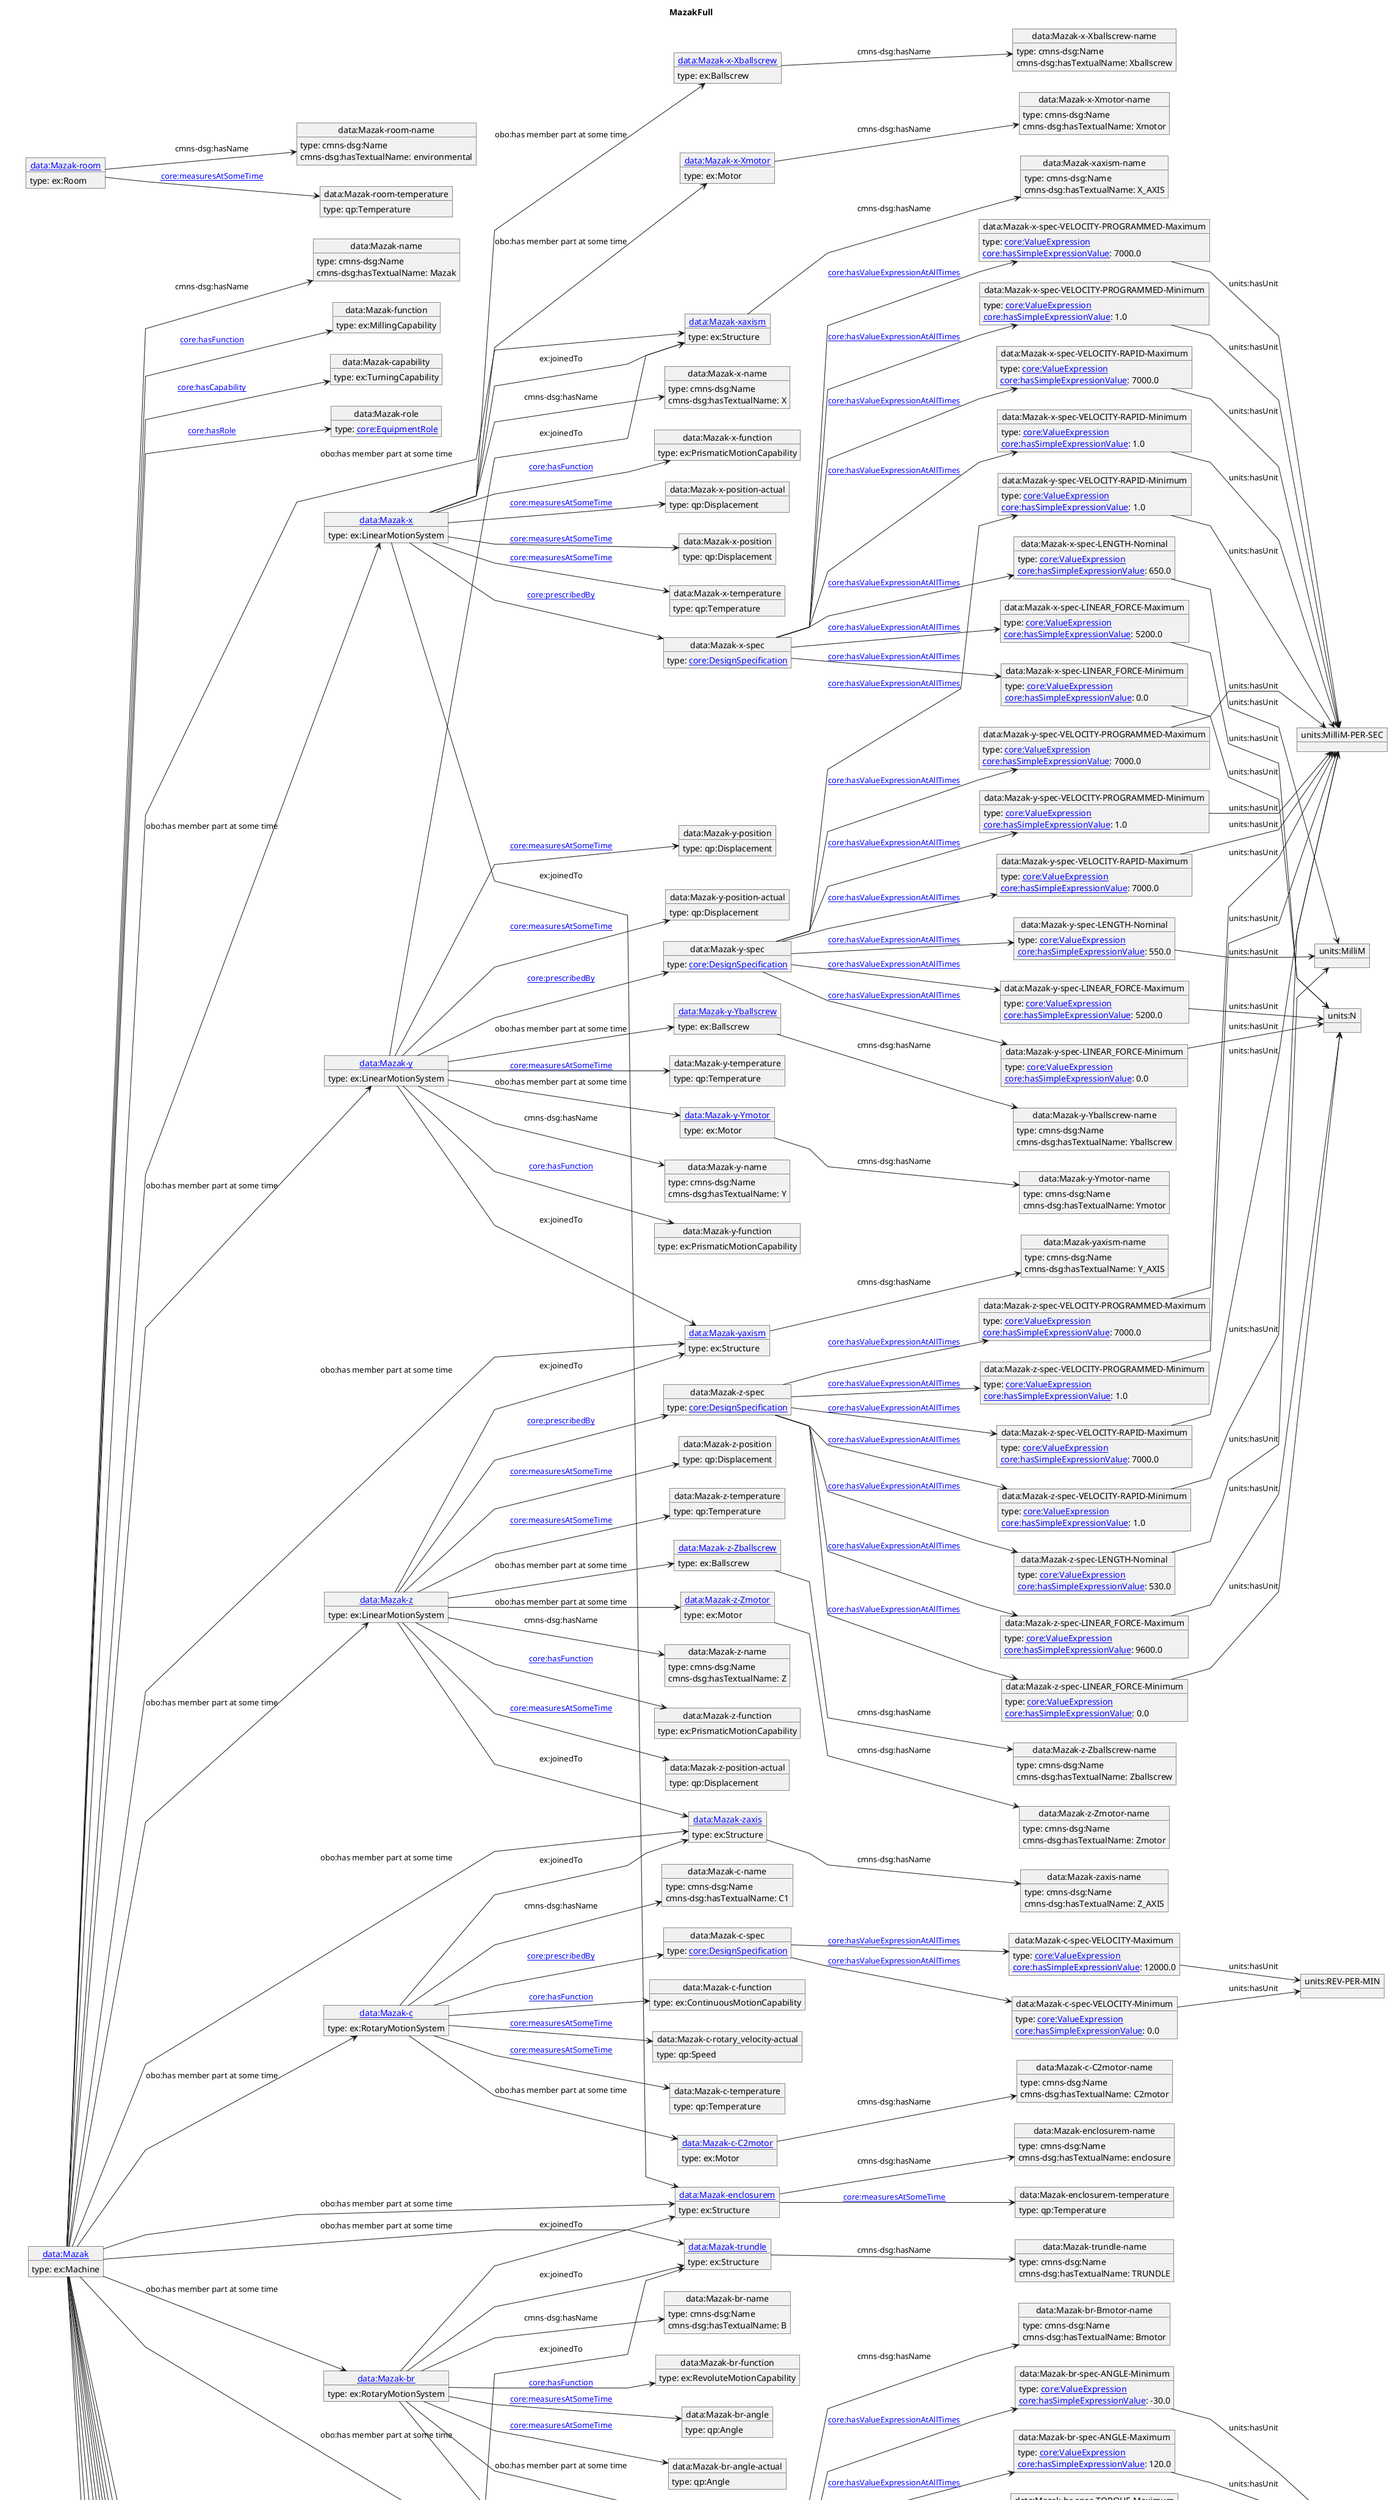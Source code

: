 @startuml
skinparam linetype polyline
left to right direction
title MazakFull
object "data:" as o1 {
 type: owl:Ontology 
}
object "ex:" as o2 
object "[[./Mazak.html data:Mazak]]" as o3 {
 type: ex:Machine 
}
object "data:Mazak-name" as o4 {
 type: cmns-dsg:Name 
}
object "data:Mazak-function" as o5 {
 type: ex:MillingCapability 
}
object "data:Mazak-capability" as o6 {
 type: ex:TurningCapability 
}
object "data:Mazak-role" as o7 {
 type: [[https://spec.industrialontologies.org/ontology/core/Core/EquipmentRole core:EquipmentRole]] 
}
object "[[./Mazak-xaxism.html data:Mazak-xaxism]]" as o8 {
 type: ex:Structure 
}
object "[[./Mazak-yaxism.html data:Mazak-yaxism]]" as o9 {
 type: ex:Structure 
}
object "[[./Mazak-zaxis.html data:Mazak-zaxis]]" as o10 {
 type: ex:Structure 
}
object "[[./Mazak-table.html data:Mazak-table]]" as o11 {
 type: ex:Structure 
}
object "[[./Mazak-trundle.html data:Mazak-trundle]]" as o12 {
 type: ex:Structure 
}
object "[[./Mazak-x.html data:Mazak-x]]" as o13 {
 type: ex:LinearMotionSystem 
}
object "[[./Mazak-y.html data:Mazak-y]]" as o14 {
 type: ex:LinearMotionSystem 
}
object "[[./Mazak-z.html data:Mazak-z]]" as o15 {
 type: ex:LinearMotionSystem 
}
object "[[./Mazak-c.html data:Mazak-c]]" as o16 {
 type: ex:RotaryMotionSystem 
}
object "[[./Mazak-br.html data:Mazak-br]]" as o17 {
 type: ex:RotaryMotionSystem 
}
object "[[./Mazak-c2.html data:Mazak-c2]]" as o18 {
 type: ex:RotaryMotionSystem 
}
object "[[./Mazak-cont.html data:Mazak-cont]]" as o19 {
 type: ex:ControlSystem 
}
object "[[./Mazak-door1.html data:Mazak-door1]]" as o20 {
 type: obo:object 
}
object "[[./Mazak-partocc.html data:Mazak-partocc]]" as o21 {
 type: ex:Part 
}
object "[[./Mazak-elec.html data:Mazak-elec]]" as o22 {
 type: ex:ElectricalSystem 
}
object "[[./Mazak-hydraulic.html data:Mazak-hydraulic]]" as o23 {
 type: ex:HydraulicSystem 
}
object "[[./Mazak-coolant.html data:Mazak-coolant]]" as o24 {
 type: obo:object 
}
object "[[./Mazak-pneumatic.html data:Mazak-pneumatic]]" as o25 {
 type: ex:PneumaticSystem 
}
object "[[./Mazak-lubrication.html data:Mazak-lubrication]]" as o26 {
 type: ex:LubricationSystem 
}
object "[[./Mazak-personnelm.html data:Mazak-personnelm]]" as o27 {
 type: [[https://spec.industrialontologies.org/ontology/core/Core/Person core:Person]] 
}
object "[[./Mazak-procstock.html data:Mazak-procstock]]" as o28 {
 type: ex:Stock 
}
object "[[./Mazak-enclosurem.html data:Mazak-enclosurem]]" as o29 {
 type: ex:Structure 
}
object "data:Mazak-xaxism-name" as o30 {
 type: cmns-dsg:Name 
}
object "data:Mazak-yaxism-name" as o31 {
 type: cmns-dsg:Name 
}
object "data:Mazak-zaxis-name" as o32 {
 type: cmns-dsg:Name 
}
object "data:Mazak-table-name" as o33 {
 type: cmns-dsg:Name 
}
object "data:Mazak-trundle-name" as o34 {
 type: cmns-dsg:Name 
}
object "data:Mazak-x-name" as o35 {
 type: cmns-dsg:Name 
}
object "data:Mazak-x-spec" as o36 {
 type: [[https://spec.industrialontologies.org/ontology/core/Core/DesignSpecification core:DesignSpecification]] 
}
object "data:Mazak-x-function" as o37 {
 type: ex:PrismaticMotionCapability 
}
object "data:Mazak-x-position-actual" as o38 {
 type: qp:Displacement 
}
object "data:Mazak-x-position" as o39 {
 type: qp:Displacement 
}
object "data:Mazak-x-temperature" as o40 {
 type: qp:Temperature 
}
object "[[./Mazak-x-Xballscrew.html data:Mazak-x-Xballscrew]]" as o41 {
 type: ex:Ballscrew 
}
object "[[./Mazak-x-Xmotor.html data:Mazak-x-Xmotor]]" as o42 {
 type: ex:Motor 
}
object "data:Mazak-x-spec-LENGTH-Nominal" as o43 {
 type: [[https://spec.industrialontologies.org/ontology/core/Core/ValueExpression core:ValueExpression]] 
}
object "data:Mazak-x-spec-LINEAR_FORCE-Maximum" as o44 {
 type: [[https://spec.industrialontologies.org/ontology/core/Core/ValueExpression core:ValueExpression]] 
}
object "data:Mazak-x-spec-LINEAR_FORCE-Minimum" as o45 {
 type: [[https://spec.industrialontologies.org/ontology/core/Core/ValueExpression core:ValueExpression]] 
}
object "data:Mazak-x-spec-VELOCITY-RAPID-Maximum" as o46 {
 type: [[https://spec.industrialontologies.org/ontology/core/Core/ValueExpression core:ValueExpression]] 
}
object "data:Mazak-x-spec-VELOCITY-RAPID-Minimum" as o47 {
 type: [[https://spec.industrialontologies.org/ontology/core/Core/ValueExpression core:ValueExpression]] 
}
object "data:Mazak-x-spec-VELOCITY-PROGRAMMED-Maximum" as o48 {
 type: [[https://spec.industrialontologies.org/ontology/core/Core/ValueExpression core:ValueExpression]] 
}
object "data:Mazak-x-spec-VELOCITY-PROGRAMMED-Minimum" as o49 {
 type: [[https://spec.industrialontologies.org/ontology/core/Core/ValueExpression core:ValueExpression]] 
}
object "units:MilliM" as o50 
object "units:N" as o51 
object "units:MilliM-PER-SEC" as o52 
object "data:Mazak-x-Xballscrew-name" as o53 {
 type: cmns-dsg:Name 
}
object "data:Mazak-x-Xmotor-name" as o54 {
 type: cmns-dsg:Name 
}
object "data:Mazak-y-name" as o55 {
 type: cmns-dsg:Name 
}
object "data:Mazak-y-spec" as o56 {
 type: [[https://spec.industrialontologies.org/ontology/core/Core/DesignSpecification core:DesignSpecification]] 
}
object "data:Mazak-y-function" as o57 {
 type: ex:PrismaticMotionCapability 
}
object "data:Mazak-y-position-actual" as o58 {
 type: qp:Displacement 
}
object "data:Mazak-y-position" as o59 {
 type: qp:Displacement 
}
object "data:Mazak-y-temperature" as o60 {
 type: qp:Temperature 
}
object "[[./Mazak-y-Yballscrew.html data:Mazak-y-Yballscrew]]" as o61 {
 type: ex:Ballscrew 
}
object "[[./Mazak-y-Ymotor.html data:Mazak-y-Ymotor]]" as o62 {
 type: ex:Motor 
}
object "data:Mazak-y-spec-LENGTH-Nominal" as o63 {
 type: [[https://spec.industrialontologies.org/ontology/core/Core/ValueExpression core:ValueExpression]] 
}
object "data:Mazak-y-spec-LINEAR_FORCE-Maximum" as o64 {
 type: [[https://spec.industrialontologies.org/ontology/core/Core/ValueExpression core:ValueExpression]] 
}
object "data:Mazak-y-spec-LINEAR_FORCE-Minimum" as o65 {
 type: [[https://spec.industrialontologies.org/ontology/core/Core/ValueExpression core:ValueExpression]] 
}
object "data:Mazak-y-spec-VELOCITY-RAPID-Maximum" as o66 {
 type: [[https://spec.industrialontologies.org/ontology/core/Core/ValueExpression core:ValueExpression]] 
}
object "data:Mazak-y-spec-VELOCITY-RAPID-Minimum" as o67 {
 type: [[https://spec.industrialontologies.org/ontology/core/Core/ValueExpression core:ValueExpression]] 
}
object "data:Mazak-y-spec-VELOCITY-PROGRAMMED-Maximum" as o68 {
 type: [[https://spec.industrialontologies.org/ontology/core/Core/ValueExpression core:ValueExpression]] 
}
object "data:Mazak-y-spec-VELOCITY-PROGRAMMED-Minimum" as o69 {
 type: [[https://spec.industrialontologies.org/ontology/core/Core/ValueExpression core:ValueExpression]] 
}
object "data:Mazak-y-Yballscrew-name" as o70 {
 type: cmns-dsg:Name 
}
object "data:Mazak-y-Ymotor-name" as o71 {
 type: cmns-dsg:Name 
}
object "data:Mazak-z-name" as o72 {
 type: cmns-dsg:Name 
}
object "data:Mazak-z-spec" as o73 {
 type: [[https://spec.industrialontologies.org/ontology/core/Core/DesignSpecification core:DesignSpecification]] 
}
object "data:Mazak-z-function" as o74 {
 type: ex:PrismaticMotionCapability 
}
object "data:Mazak-z-position-actual" as o75 {
 type: qp:Displacement 
}
object "data:Mazak-z-position" as o76 {
 type: qp:Displacement 
}
object "data:Mazak-z-temperature" as o77 {
 type: qp:Temperature 
}
object "[[./Mazak-z-Zballscrew.html data:Mazak-z-Zballscrew]]" as o78 {
 type: ex:Ballscrew 
}
object "[[./Mazak-z-Zmotor.html data:Mazak-z-Zmotor]]" as o79 {
 type: ex:Motor 
}
object "data:Mazak-z-spec-LENGTH-Nominal" as o80 {
 type: [[https://spec.industrialontologies.org/ontology/core/Core/ValueExpression core:ValueExpression]] 
}
object "data:Mazak-z-spec-LINEAR_FORCE-Maximum" as o81 {
 type: [[https://spec.industrialontologies.org/ontology/core/Core/ValueExpression core:ValueExpression]] 
}
object "data:Mazak-z-spec-LINEAR_FORCE-Minimum" as o82 {
 type: [[https://spec.industrialontologies.org/ontology/core/Core/ValueExpression core:ValueExpression]] 
}
object "data:Mazak-z-spec-VELOCITY-RAPID-Maximum" as o83 {
 type: [[https://spec.industrialontologies.org/ontology/core/Core/ValueExpression core:ValueExpression]] 
}
object "data:Mazak-z-spec-VELOCITY-RAPID-Minimum" as o84 {
 type: [[https://spec.industrialontologies.org/ontology/core/Core/ValueExpression core:ValueExpression]] 
}
object "data:Mazak-z-spec-VELOCITY-PROGRAMMED-Maximum" as o85 {
 type: [[https://spec.industrialontologies.org/ontology/core/Core/ValueExpression core:ValueExpression]] 
}
object "data:Mazak-z-spec-VELOCITY-PROGRAMMED-Minimum" as o86 {
 type: [[https://spec.industrialontologies.org/ontology/core/Core/ValueExpression core:ValueExpression]] 
}
object "data:Mazak-z-Zballscrew-name" as o87 {
 type: cmns-dsg:Name 
}
object "data:Mazak-z-Zmotor-name" as o88 {
 type: cmns-dsg:Name 
}
object "data:Mazak-c-name" as o89 {
 type: cmns-dsg:Name 
}
object "data:Mazak-c-spec" as o90 {
 type: [[https://spec.industrialontologies.org/ontology/core/Core/DesignSpecification core:DesignSpecification]] 
}
object "data:Mazak-c-function" as o91 {
 type: ex:ContinuousMotionCapability 
}
object "data:Mazak-c-rotary_velocity-actual" as o92 {
 type: qp:Speed 
}
object "data:Mazak-c-temperature" as o93 {
 type: qp:Temperature 
}
object "[[./Mazak-c-C2motor.html data:Mazak-c-C2motor]]" as o94 {
 type: ex:Motor 
}
object "data:Mazak-c-spec-VELOCITY-Maximum" as o95 {
 type: [[https://spec.industrialontologies.org/ontology/core/Core/ValueExpression core:ValueExpression]] 
}
object "data:Mazak-c-spec-VELOCITY-Minimum" as o96 {
 type: [[https://spec.industrialontologies.org/ontology/core/Core/ValueExpression core:ValueExpression]] 
}
object "units:REV-PER-MIN" as o97 
object "data:Mazak-c-C2motor-name" as o98 {
 type: cmns-dsg:Name 
}
object "data:Mazak-br-name" as o99 {
 type: cmns-dsg:Name 
}
object "data:Mazak-br-spec" as o100 {
 type: [[https://spec.industrialontologies.org/ontology/core/Core/DesignSpecification core:DesignSpecification]] 
}
object "data:Mazak-br-function" as o101 {
 type: ex:RevoluteMotionCapability 
}
object "data:Mazak-br-angle" as o102 {
 type: qp:Angle 
}
object "data:Mazak-br-angle-actual" as o103 {
 type: qp:Angle 
}
object "[[./Mazak-br-Bmotor.html data:Mazak-br-Bmotor]]" as o104 {
 type: ex:Motor 
}
object "data:Mazak-br-spec-ANGLE-Maximum" as o105 {
 type: [[https://spec.industrialontologies.org/ontology/core/Core/ValueExpression core:ValueExpression]] 
}
object "data:Mazak-br-spec-ANGLE-Minimum" as o106 {
 type: [[https://spec.industrialontologies.org/ontology/core/Core/ValueExpression core:ValueExpression]] 
}
object "data:Mazak-br-spec-TORQUE-Maximum" as o107 {
 type: [[https://spec.industrialontologies.org/ontology/core/Core/ValueExpression core:ValueExpression]] 
}
object "data:Mazak-br-spec-TORQUE-Minimum" as o108 {
 type: [[https://spec.industrialontologies.org/ontology/core/Core/ValueExpression core:ValueExpression]] 
}
object "units:DEG" as o109 
object "units:N-M" as o110 
object "data:Mazak-br-Bmotor-name" as o111 {
 type: cmns-dsg:Name 
}
object "data:Mazak-c2-name" as o112 {
 type: cmns-dsg:Name 
}
object "data:Mazak-c2-spec" as o113 {
 type: [[https://spec.industrialontologies.org/ontology/core/Core/DesignSpecification core:DesignSpecification]] 
}
object "data:Mazak-c2-function" as o114 {
 type: ex:RevoluteMotionCapability 
}
object "data:Mazak-c2-angle" as o115 {
 type: qp:Angle 
}
object "data:Mazak-c2-angle-actual" as o116 {
 type: qp:Angle 
}
object "data:Mazak-c2-temperature" as o117 {
 type: qp:Temperature 
}
object "[[./Mazak-c2-Cmotor.html data:Mazak-c2-Cmotor]]" as o118 {
 type: ex:Motor 
}
object "data:Mazak-c2-spec-ANGLE-Maximum" as o119 {
 type: [[https://spec.industrialontologies.org/ontology/core/Core/ValueExpression core:ValueExpression]] 
}
object "data:Mazak-c2-spec-ANGLE-Minimum" as o120 {
 type: [[https://spec.industrialontologies.org/ontology/core/Core/ValueExpression core:ValueExpression]] 
}
object "data:Mazak-c2-spec-TORQUE-Maximum" as o121 {
 type: [[https://spec.industrialontologies.org/ontology/core/Core/ValueExpression core:ValueExpression]] 
}
object "data:Mazak-c2-spec-TORQUE-Minimum" as o122 {
 type: [[https://spec.industrialontologies.org/ontology/core/Core/ValueExpression core:ValueExpression]] 
}
object "data:Mazak-c2-Cmotor-name" as o123 {
 type: cmns-dsg:Name 
}
object "data:Mazak-cont-name" as o124 {
 type: cmns-dsg:Name 
}
object "[[./Mazak-cont-path1.html data:Mazak-cont-path1]]" as o125 {
 type: ex:ControlSystemPath 
}
object "data:Mazak-cont-path1-name" as o126 {
 type: cmns-dsg:Name 
}
object "data:Mazak-door1-name" as o127 {
 type: cmns-dsg:Name 
}
object "data:Mazak-partocc-name" as o128 {
 type: cmns-dsg:Name 
}
object "data:Mazak-elec-name" as o129 {
 type: cmns-dsg:Name 
}
object "data:Mazak-hydraulic-name" as o130 {
 type: cmns-dsg:Name 
}
object "data:Mazak-coolant-name" as o131 {
 type: cmns-dsg:Name 
}
object "data:Mazak-coolant-temperature" as o132 {
 type: qp:Temperature 
}
object "data:Mazak-pneumatic-name" as o133 {
 type: cmns-dsg:Name 
}
object "data:Mazak-lubrication-name" as o134 {
 type: cmns-dsg:Name 
}
object "[[./Mazak-room.html data:Mazak-room]]" as o135 {
 type: ex:Room 
}
object "data:Mazak-room-name" as o136 {
 type: cmns-dsg:Name 
}
object "data:Mazak-room-temperature" as o137 {
 type: qp:Temperature 
}
object "data:Mazak-personnelm-name" as o138 {
 type: cmns-dsg:Name 
}
object "data:Mazak-procstock-name" as o139 {
 type: cmns-dsg:Name 
}
object "data:Mazak-enclosurem-name" as o140 {
 type: cmns-dsg:Name 
}
object "data:Mazak-enclosurem-temperature" as o141 {
 type: qp:Temperature 
}
o1 : rdfs:label: Machine Ontology
o1 --> o2 : owl:imports
o3 --> o4 : cmns-dsg:hasName
o3 --> o5 : [[https://spec.industrialontologies.org/ontology/core/Core/hasFunction core:hasFunction]]
o3 --> o6 : [[https://spec.industrialontologies.org/ontology/core/Core/hasCapability core:hasCapability]]
o3 --> o7 : [[https://spec.industrialontologies.org/ontology/core/Core/hasRole core:hasRole]]
o3 --> o8 : obo:has member part at some time
o3 --> o9 : obo:has member part at some time
o3 --> o10 : obo:has member part at some time
o3 --> o11 : obo:has member part at some time
o3 --> o12 : obo:has member part at some time
o3 --> o13 : obo:has member part at some time
o3 --> o14 : obo:has member part at some time
o3 --> o15 : obo:has member part at some time
o3 --> o16 : obo:has member part at some time
o3 --> o17 : obo:has member part at some time
o3 --> o18 : obo:has member part at some time
o3 --> o19 : obo:has member part at some time
o3 --> o20 : obo:has member part at some time
o3 --> o21 : obo:has member part at some time
o3 --> o22 : obo:has member part at some time
o3 --> o23 : obo:has member part at some time
o3 --> o24 : obo:has member part at some time
o3 --> o25 : obo:has member part at some time
o3 --> o26 : obo:has member part at some time
o3 --> o27 : obo:has member part at some time
o3 --> o28 : obo:has member part at some time
o3 --> o29 : obo:has member part at some time
o4 : cmns-dsg:hasTextualName: Mazak
o8 --> o30 : cmns-dsg:hasName
o30 : cmns-dsg:hasTextualName: X_AXIS
o9 --> o31 : cmns-dsg:hasName
o31 : cmns-dsg:hasTextualName: Y_AXIS
o10 --> o32 : cmns-dsg:hasName
o32 : cmns-dsg:hasTextualName: Z_AXIS
o11 --> o33 : cmns-dsg:hasName
o33 : cmns-dsg:hasTextualName: TABLE
o12 --> o34 : cmns-dsg:hasName
o34 : cmns-dsg:hasTextualName: TRUNDLE
o13 --> o35 : cmns-dsg:hasName
o13 --> o36 : [[https://spec.industrialontologies.org/ontology/core/Core/prescribedBy core:prescribedBy]]
o13 --> o29 : ex:joinedTo
o13 --> o8 : ex:joinedTo
o13 --> o37 : [[https://spec.industrialontologies.org/ontology/core/Core/hasFunction core:hasFunction]]
o13 --> o38 : [[https://spec.industrialontologies.org/ontology/core/Core/measuresAtSomeTime core:measuresAtSomeTime]]
o13 --> o39 : [[https://spec.industrialontologies.org/ontology/core/Core/measuresAtSomeTime core:measuresAtSomeTime]]
o13 --> o40 : [[https://spec.industrialontologies.org/ontology/core/Core/measuresAtSomeTime core:measuresAtSomeTime]]
o13 --> o41 : obo:has member part at some time
o13 --> o42 : obo:has member part at some time
o35 : cmns-dsg:hasTextualName: X
o36 --> o43 : [[https://spec.industrialontologies.org/ontology/core/Core/hasValueExpressionAtAllTimes core:hasValueExpressionAtAllTimes]]
o36 --> o44 : [[https://spec.industrialontologies.org/ontology/core/Core/hasValueExpressionAtAllTimes core:hasValueExpressionAtAllTimes]]
o36 --> o45 : [[https://spec.industrialontologies.org/ontology/core/Core/hasValueExpressionAtAllTimes core:hasValueExpressionAtAllTimes]]
o36 --> o46 : [[https://spec.industrialontologies.org/ontology/core/Core/hasValueExpressionAtAllTimes core:hasValueExpressionAtAllTimes]]
o36 --> o47 : [[https://spec.industrialontologies.org/ontology/core/Core/hasValueExpressionAtAllTimes core:hasValueExpressionAtAllTimes]]
o36 --> o48 : [[https://spec.industrialontologies.org/ontology/core/Core/hasValueExpressionAtAllTimes core:hasValueExpressionAtAllTimes]]
o36 --> o49 : [[https://spec.industrialontologies.org/ontology/core/Core/hasValueExpressionAtAllTimes core:hasValueExpressionAtAllTimes]]
o43 : [[https://spec.industrialontologies.org/ontology/core/Core/hasSimpleExpressionValue core:hasSimpleExpressionValue]]: 650.0
o43 --> o50 : units:hasUnit
o44 : [[https://spec.industrialontologies.org/ontology/core/Core/hasSimpleExpressionValue core:hasSimpleExpressionValue]]: 5200.0
o44 --> o51 : units:hasUnit
o45 : [[https://spec.industrialontologies.org/ontology/core/Core/hasSimpleExpressionValue core:hasSimpleExpressionValue]]: 0.0
o45 --> o51 : units:hasUnit
o46 : [[https://spec.industrialontologies.org/ontology/core/Core/hasSimpleExpressionValue core:hasSimpleExpressionValue]]: 7000.0
o46 --> o52 : units:hasUnit
o47 : [[https://spec.industrialontologies.org/ontology/core/Core/hasSimpleExpressionValue core:hasSimpleExpressionValue]]: 1.0
o47 --> o52 : units:hasUnit
o48 : [[https://spec.industrialontologies.org/ontology/core/Core/hasSimpleExpressionValue core:hasSimpleExpressionValue]]: 7000.0
o48 --> o52 : units:hasUnit
o49 : [[https://spec.industrialontologies.org/ontology/core/Core/hasSimpleExpressionValue core:hasSimpleExpressionValue]]: 1.0
o49 --> o52 : units:hasUnit
o41 --> o53 : cmns-dsg:hasName
o53 : cmns-dsg:hasTextualName: Xballscrew
o42 --> o54 : cmns-dsg:hasName
o54 : cmns-dsg:hasTextualName: Xmotor
o14 --> o55 : cmns-dsg:hasName
o14 --> o56 : [[https://spec.industrialontologies.org/ontology/core/Core/prescribedBy core:prescribedBy]]
o14 --> o8 : ex:joinedTo
o14 --> o9 : ex:joinedTo
o14 --> o57 : [[https://spec.industrialontologies.org/ontology/core/Core/hasFunction core:hasFunction]]
o14 --> o58 : [[https://spec.industrialontologies.org/ontology/core/Core/measuresAtSomeTime core:measuresAtSomeTime]]
o14 --> o59 : [[https://spec.industrialontologies.org/ontology/core/Core/measuresAtSomeTime core:measuresAtSomeTime]]
o14 --> o60 : [[https://spec.industrialontologies.org/ontology/core/Core/measuresAtSomeTime core:measuresAtSomeTime]]
o14 --> o61 : obo:has member part at some time
o14 --> o62 : obo:has member part at some time
o55 : cmns-dsg:hasTextualName: Y
o56 --> o63 : [[https://spec.industrialontologies.org/ontology/core/Core/hasValueExpressionAtAllTimes core:hasValueExpressionAtAllTimes]]
o56 --> o64 : [[https://spec.industrialontologies.org/ontology/core/Core/hasValueExpressionAtAllTimes core:hasValueExpressionAtAllTimes]]
o56 --> o65 : [[https://spec.industrialontologies.org/ontology/core/Core/hasValueExpressionAtAllTimes core:hasValueExpressionAtAllTimes]]
o56 --> o66 : [[https://spec.industrialontologies.org/ontology/core/Core/hasValueExpressionAtAllTimes core:hasValueExpressionAtAllTimes]]
o56 --> o67 : [[https://spec.industrialontologies.org/ontology/core/Core/hasValueExpressionAtAllTimes core:hasValueExpressionAtAllTimes]]
o56 --> o68 : [[https://spec.industrialontologies.org/ontology/core/Core/hasValueExpressionAtAllTimes core:hasValueExpressionAtAllTimes]]
o56 --> o69 : [[https://spec.industrialontologies.org/ontology/core/Core/hasValueExpressionAtAllTimes core:hasValueExpressionAtAllTimes]]
o63 : [[https://spec.industrialontologies.org/ontology/core/Core/hasSimpleExpressionValue core:hasSimpleExpressionValue]]: 550.0
o63 --> o50 : units:hasUnit
o64 : [[https://spec.industrialontologies.org/ontology/core/Core/hasSimpleExpressionValue core:hasSimpleExpressionValue]]: 5200.0
o64 --> o51 : units:hasUnit
o65 : [[https://spec.industrialontologies.org/ontology/core/Core/hasSimpleExpressionValue core:hasSimpleExpressionValue]]: 0.0
o65 --> o51 : units:hasUnit
o66 : [[https://spec.industrialontologies.org/ontology/core/Core/hasSimpleExpressionValue core:hasSimpleExpressionValue]]: 7000.0
o66 --> o52 : units:hasUnit
o67 : [[https://spec.industrialontologies.org/ontology/core/Core/hasSimpleExpressionValue core:hasSimpleExpressionValue]]: 1.0
o67 --> o52 : units:hasUnit
o68 : [[https://spec.industrialontologies.org/ontology/core/Core/hasSimpleExpressionValue core:hasSimpleExpressionValue]]: 7000.0
o68 --> o52 : units:hasUnit
o69 : [[https://spec.industrialontologies.org/ontology/core/Core/hasSimpleExpressionValue core:hasSimpleExpressionValue]]: 1.0
o69 --> o52 : units:hasUnit
o61 --> o70 : cmns-dsg:hasName
o70 : cmns-dsg:hasTextualName: Yballscrew
o62 --> o71 : cmns-dsg:hasName
o71 : cmns-dsg:hasTextualName: Ymotor
o15 --> o72 : cmns-dsg:hasName
o15 --> o73 : [[https://spec.industrialontologies.org/ontology/core/Core/prescribedBy core:prescribedBy]]
o15 --> o9 : ex:joinedTo
o15 --> o10 : ex:joinedTo
o15 --> o74 : [[https://spec.industrialontologies.org/ontology/core/Core/hasFunction core:hasFunction]]
o15 --> o75 : [[https://spec.industrialontologies.org/ontology/core/Core/measuresAtSomeTime core:measuresAtSomeTime]]
o15 --> o76 : [[https://spec.industrialontologies.org/ontology/core/Core/measuresAtSomeTime core:measuresAtSomeTime]]
o15 --> o77 : [[https://spec.industrialontologies.org/ontology/core/Core/measuresAtSomeTime core:measuresAtSomeTime]]
o15 --> o78 : obo:has member part at some time
o15 --> o79 : obo:has member part at some time
o72 : cmns-dsg:hasTextualName: Z
o73 --> o80 : [[https://spec.industrialontologies.org/ontology/core/Core/hasValueExpressionAtAllTimes core:hasValueExpressionAtAllTimes]]
o73 --> o81 : [[https://spec.industrialontologies.org/ontology/core/Core/hasValueExpressionAtAllTimes core:hasValueExpressionAtAllTimes]]
o73 --> o82 : [[https://spec.industrialontologies.org/ontology/core/Core/hasValueExpressionAtAllTimes core:hasValueExpressionAtAllTimes]]
o73 --> o83 : [[https://spec.industrialontologies.org/ontology/core/Core/hasValueExpressionAtAllTimes core:hasValueExpressionAtAllTimes]]
o73 --> o84 : [[https://spec.industrialontologies.org/ontology/core/Core/hasValueExpressionAtAllTimes core:hasValueExpressionAtAllTimes]]
o73 --> o85 : [[https://spec.industrialontologies.org/ontology/core/Core/hasValueExpressionAtAllTimes core:hasValueExpressionAtAllTimes]]
o73 --> o86 : [[https://spec.industrialontologies.org/ontology/core/Core/hasValueExpressionAtAllTimes core:hasValueExpressionAtAllTimes]]
o80 : [[https://spec.industrialontologies.org/ontology/core/Core/hasSimpleExpressionValue core:hasSimpleExpressionValue]]: 530.0
o80 --> o50 : units:hasUnit
o81 : [[https://spec.industrialontologies.org/ontology/core/Core/hasSimpleExpressionValue core:hasSimpleExpressionValue]]: 9600.0
o81 --> o51 : units:hasUnit
o82 : [[https://spec.industrialontologies.org/ontology/core/Core/hasSimpleExpressionValue core:hasSimpleExpressionValue]]: 0.0
o82 --> o51 : units:hasUnit
o83 : [[https://spec.industrialontologies.org/ontology/core/Core/hasSimpleExpressionValue core:hasSimpleExpressionValue]]: 7000.0
o83 --> o52 : units:hasUnit
o84 : [[https://spec.industrialontologies.org/ontology/core/Core/hasSimpleExpressionValue core:hasSimpleExpressionValue]]: 1.0
o84 --> o52 : units:hasUnit
o85 : [[https://spec.industrialontologies.org/ontology/core/Core/hasSimpleExpressionValue core:hasSimpleExpressionValue]]: 7000.0
o85 --> o52 : units:hasUnit
o86 : [[https://spec.industrialontologies.org/ontology/core/Core/hasSimpleExpressionValue core:hasSimpleExpressionValue]]: 1.0
o86 --> o52 : units:hasUnit
o78 --> o87 : cmns-dsg:hasName
o87 : cmns-dsg:hasTextualName: Zballscrew
o79 --> o88 : cmns-dsg:hasName
o88 : cmns-dsg:hasTextualName: Zmotor
o16 --> o89 : cmns-dsg:hasName
o16 --> o90 : [[https://spec.industrialontologies.org/ontology/core/Core/prescribedBy core:prescribedBy]]
o16 --> o10 : ex:joinedTo
o16 --> o91 : [[https://spec.industrialontologies.org/ontology/core/Core/hasFunction core:hasFunction]]
o16 --> o92 : [[https://spec.industrialontologies.org/ontology/core/Core/measuresAtSomeTime core:measuresAtSomeTime]]
o16 --> o93 : [[https://spec.industrialontologies.org/ontology/core/Core/measuresAtSomeTime core:measuresAtSomeTime]]
o16 --> o94 : obo:has member part at some time
o89 : cmns-dsg:hasTextualName: C1
o90 --> o95 : [[https://spec.industrialontologies.org/ontology/core/Core/hasValueExpressionAtAllTimes core:hasValueExpressionAtAllTimes]]
o90 --> o96 : [[https://spec.industrialontologies.org/ontology/core/Core/hasValueExpressionAtAllTimes core:hasValueExpressionAtAllTimes]]
o95 : [[https://spec.industrialontologies.org/ontology/core/Core/hasSimpleExpressionValue core:hasSimpleExpressionValue]]: 12000.0
o95 --> o97 : units:hasUnit
o96 : [[https://spec.industrialontologies.org/ontology/core/Core/hasSimpleExpressionValue core:hasSimpleExpressionValue]]: 0.0
o96 --> o97 : units:hasUnit
o94 --> o98 : cmns-dsg:hasName
o98 : cmns-dsg:hasTextualName: C2motor
o17 --> o99 : cmns-dsg:hasName
o17 --> o100 : [[https://spec.industrialontologies.org/ontology/core/Core/prescribedBy core:prescribedBy]]
o17 --> o29 : ex:joinedTo
o17 --> o12 : ex:joinedTo
o17 --> o101 : [[https://spec.industrialontologies.org/ontology/core/Core/hasFunction core:hasFunction]]
o17 --> o102 : [[https://spec.industrialontologies.org/ontology/core/Core/measuresAtSomeTime core:measuresAtSomeTime]]
o17 --> o103 : [[https://spec.industrialontologies.org/ontology/core/Core/measuresAtSomeTime core:measuresAtSomeTime]]
o17 --> o104 : obo:has member part at some time
o99 : cmns-dsg:hasTextualName: B
o100 --> o105 : [[https://spec.industrialontologies.org/ontology/core/Core/hasValueExpressionAtAllTimes core:hasValueExpressionAtAllTimes]]
o100 --> o106 : [[https://spec.industrialontologies.org/ontology/core/Core/hasValueExpressionAtAllTimes core:hasValueExpressionAtAllTimes]]
o100 --> o107 : [[https://spec.industrialontologies.org/ontology/core/Core/hasValueExpressionAtAllTimes core:hasValueExpressionAtAllTimes]]
o100 --> o108 : [[https://spec.industrialontologies.org/ontology/core/Core/hasValueExpressionAtAllTimes core:hasValueExpressionAtAllTimes]]
o105 : [[https://spec.industrialontologies.org/ontology/core/Core/hasSimpleExpressionValue core:hasSimpleExpressionValue]]: 120.0
o105 --> o109 : units:hasUnit
o106 : [[https://spec.industrialontologies.org/ontology/core/Core/hasSimpleExpressionValue core:hasSimpleExpressionValue]]: -30.0
o106 --> o109 : units:hasUnit
o107 : [[https://spec.industrialontologies.org/ontology/core/Core/hasSimpleExpressionValue core:hasSimpleExpressionValue]]: 400.0
o107 --> o110 : units:hasUnit
o108 : [[https://spec.industrialontologies.org/ontology/core/Core/hasSimpleExpressionValue core:hasSimpleExpressionValue]]: 0.0
o108 --> o110 : units:hasUnit
o104 --> o111 : cmns-dsg:hasName
o111 : cmns-dsg:hasTextualName: Bmotor
o18 --> o112 : cmns-dsg:hasName
o18 --> o113 : [[https://spec.industrialontologies.org/ontology/core/Core/prescribedBy core:prescribedBy]]
o18 --> o12 : ex:joinedTo
o18 --> o11 : ex:joinedTo
o18 --> o114 : [[https://spec.industrialontologies.org/ontology/core/Core/hasFunction core:hasFunction]]
o18 --> o115 : [[https://spec.industrialontologies.org/ontology/core/Core/measuresAtSomeTime core:measuresAtSomeTime]]
o18 --> o116 : [[https://spec.industrialontologies.org/ontology/core/Core/measuresAtSomeTime core:measuresAtSomeTime]]
o18 --> o117 : [[https://spec.industrialontologies.org/ontology/core/Core/measuresAtSomeTime core:measuresAtSomeTime]]
o18 --> o118 : obo:has member part at some time
o112 : cmns-dsg:hasTextualName: C2
o113 --> o119 : [[https://spec.industrialontologies.org/ontology/core/Core/hasValueExpressionAtAllTimes core:hasValueExpressionAtAllTimes]]
o113 --> o120 : [[https://spec.industrialontologies.org/ontology/core/Core/hasValueExpressionAtAllTimes core:hasValueExpressionAtAllTimes]]
o113 --> o121 : [[https://spec.industrialontologies.org/ontology/core/Core/hasValueExpressionAtAllTimes core:hasValueExpressionAtAllTimes]]
o113 --> o122 : [[https://spec.industrialontologies.org/ontology/core/Core/hasValueExpressionAtAllTimes core:hasValueExpressionAtAllTimes]]
o119 : [[https://spec.industrialontologies.org/ontology/core/Core/hasSimpleExpressionValue core:hasSimpleExpressionValue]]: 360.0
o119 --> o109 : units:hasUnit
o120 : [[https://spec.industrialontologies.org/ontology/core/Core/hasSimpleExpressionValue core:hasSimpleExpressionValue]]: -360.0
o120 --> o109 : units:hasUnit
o121 : [[https://spec.industrialontologies.org/ontology/core/Core/hasSimpleExpressionValue core:hasSimpleExpressionValue]]: 400.0
o121 --> o110 : units:hasUnit
o122 : [[https://spec.industrialontologies.org/ontology/core/Core/hasSimpleExpressionValue core:hasSimpleExpressionValue]]: 0.0
o122 --> o110 : units:hasUnit
o118 --> o123 : cmns-dsg:hasName
o123 : cmns-dsg:hasTextualName: Cmotor
o19 --> o124 : cmns-dsg:hasName
o19 --> o125 : obo:has member part at some time
o124 : cmns-dsg:hasTextualName: controller
o125 --> o126 : cmns-dsg:hasName
o126 : cmns-dsg:hasTextualName: path
o20 --> o127 : cmns-dsg:hasName
o127 : cmns-dsg:hasTextualName: door
o21 --> o128 : cmns-dsg:hasName
o128 : cmns-dsg:hasTextualName: partocc
o22 --> o129 : cmns-dsg:hasName
o129 : cmns-dsg:hasTextualName: electric
o23 --> o130 : cmns-dsg:hasName
o130 : cmns-dsg:hasTextualName: hydraulic
o24 --> o131 : cmns-dsg:hasName
o24 --> o132 : [[https://spec.industrialontologies.org/ontology/core/Core/measuresAtSomeTime core:measuresAtSomeTime]]
o131 : cmns-dsg:hasTextualName: coolant
o25 --> o133 : cmns-dsg:hasName
o133 : cmns-dsg:hasTextualName: pneumatic
o26 --> o134 : cmns-dsg:hasName
o134 : cmns-dsg:hasTextualName: lubrication
o135 --> o136 : cmns-dsg:hasName
o135 --> o137 : [[https://spec.industrialontologies.org/ontology/core/Core/measuresAtSomeTime core:measuresAtSomeTime]]
o136 : cmns-dsg:hasTextualName: environmental
o27 --> o138 : cmns-dsg:hasName
o138 : cmns-dsg:hasTextualName: personnel
o28 --> o139 : cmns-dsg:hasName
o139 : cmns-dsg:hasTextualName: stock
o29 --> o140 : cmns-dsg:hasName
o29 --> o141 : [[https://spec.industrialontologies.org/ontology/core/Core/measuresAtSomeTime core:measuresAtSomeTime]]
o140 : cmns-dsg:hasTextualName: enclosure
@enduml

